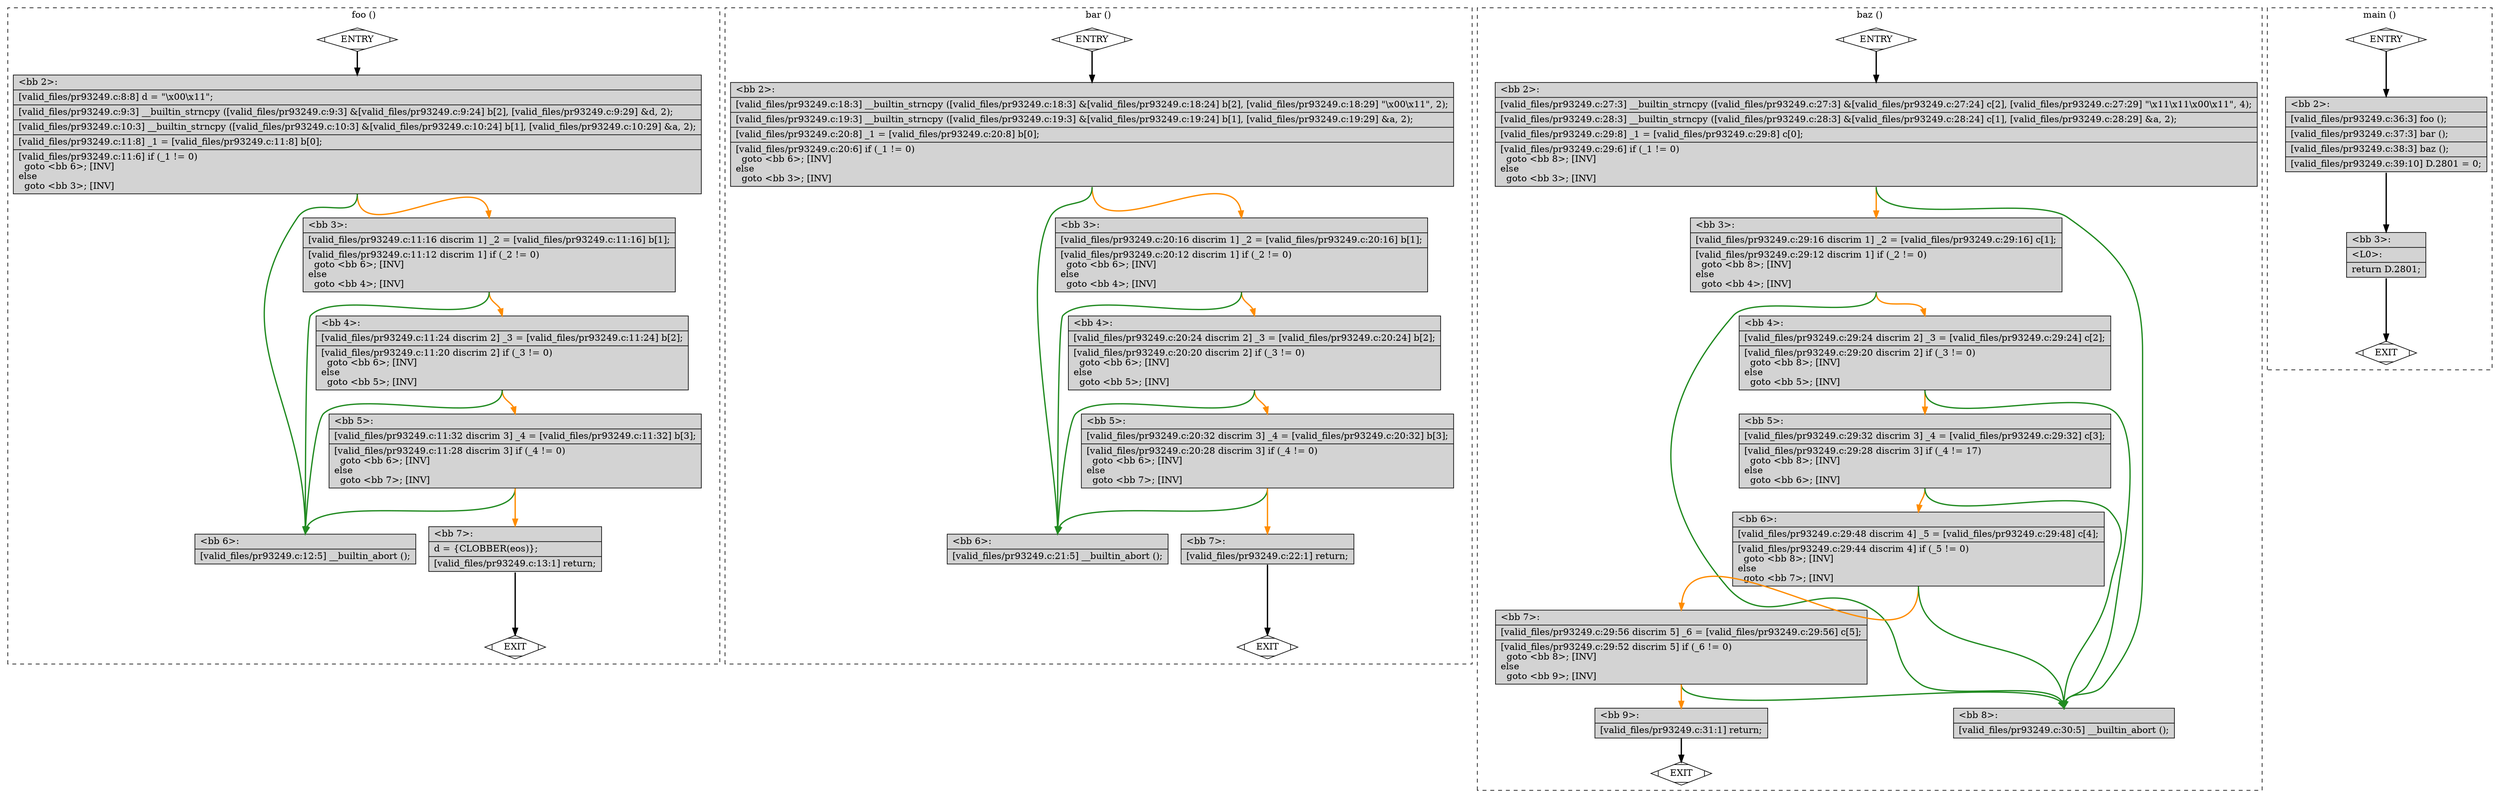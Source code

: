 digraph "a-pr93249.c.015t.cfg" {
overlap=false;
subgraph "cluster_foo" {
	style="dashed";
	color="black";
	label="foo ()";
	fn_0_basic_block_0 [shape=Mdiamond,style=filled,fillcolor=white,label="ENTRY"];

	fn_0_basic_block_1 [shape=Mdiamond,style=filled,fillcolor=white,label="EXIT"];

	fn_0_basic_block_2 [shape=record,style=filled,fillcolor=lightgrey,label="{\<bb\ 2\>:\l\
|[valid_files/pr93249.c:8:8]\ d\ =\ \"\\x00\\x11\";\l\
|[valid_files/pr93249.c:9:3]\ __builtin_strncpy\ ([valid_files/pr93249.c:9:3]\ &[valid_files/pr93249.c:9:24]\ b[2],\ [valid_files/pr93249.c:9:29]\ &d,\ 2);\l\
|[valid_files/pr93249.c:10:3]\ __builtin_strncpy\ ([valid_files/pr93249.c:10:3]\ &[valid_files/pr93249.c:10:24]\ b[1],\ [valid_files/pr93249.c:10:29]\ &a,\ 2);\l\
|[valid_files/pr93249.c:11:8]\ _1\ =\ [valid_files/pr93249.c:11:8]\ b[0];\l\
|[valid_files/pr93249.c:11:6]\ if\ (_1\ !=\ 0)\l\
\ \ goto\ \<bb\ 6\>;\ [INV]\l\
else\l\
\ \ goto\ \<bb\ 3\>;\ [INV]\l\
}"];

	fn_0_basic_block_3 [shape=record,style=filled,fillcolor=lightgrey,label="{\<bb\ 3\>:\l\
|[valid_files/pr93249.c:11:16\ discrim\ 1]\ _2\ =\ [valid_files/pr93249.c:11:16]\ b[1];\l\
|[valid_files/pr93249.c:11:12\ discrim\ 1]\ if\ (_2\ !=\ 0)\l\
\ \ goto\ \<bb\ 6\>;\ [INV]\l\
else\l\
\ \ goto\ \<bb\ 4\>;\ [INV]\l\
}"];

	fn_0_basic_block_4 [shape=record,style=filled,fillcolor=lightgrey,label="{\<bb\ 4\>:\l\
|[valid_files/pr93249.c:11:24\ discrim\ 2]\ _3\ =\ [valid_files/pr93249.c:11:24]\ b[2];\l\
|[valid_files/pr93249.c:11:20\ discrim\ 2]\ if\ (_3\ !=\ 0)\l\
\ \ goto\ \<bb\ 6\>;\ [INV]\l\
else\l\
\ \ goto\ \<bb\ 5\>;\ [INV]\l\
}"];

	fn_0_basic_block_5 [shape=record,style=filled,fillcolor=lightgrey,label="{\<bb\ 5\>:\l\
|[valid_files/pr93249.c:11:32\ discrim\ 3]\ _4\ =\ [valid_files/pr93249.c:11:32]\ b[3];\l\
|[valid_files/pr93249.c:11:28\ discrim\ 3]\ if\ (_4\ !=\ 0)\l\
\ \ goto\ \<bb\ 6\>;\ [INV]\l\
else\l\
\ \ goto\ \<bb\ 7\>;\ [INV]\l\
}"];

	fn_0_basic_block_6 [shape=record,style=filled,fillcolor=lightgrey,label="{\<bb\ 6\>:\l\
|[valid_files/pr93249.c:12:5]\ __builtin_abort\ ();\l\
}"];

	fn_0_basic_block_7 [shape=record,style=filled,fillcolor=lightgrey,label="{\<bb\ 7\>:\l\
|d\ =\ \{CLOBBER(eos)\};\l\
|[valid_files/pr93249.c:13:1]\ return;\l\
}"];

	fn_0_basic_block_0:s -> fn_0_basic_block_2:n [style="solid,bold",color=black,weight=100,constraint=true];
	fn_0_basic_block_2:s -> fn_0_basic_block_6:n [style="solid,bold",color=forestgreen,weight=10,constraint=true];
	fn_0_basic_block_2:s -> fn_0_basic_block_3:n [style="solid,bold",color=darkorange,weight=10,constraint=true];
	fn_0_basic_block_3:s -> fn_0_basic_block_6:n [style="solid,bold",color=forestgreen,weight=10,constraint=true];
	fn_0_basic_block_3:s -> fn_0_basic_block_4:n [style="solid,bold",color=darkorange,weight=10,constraint=true];
	fn_0_basic_block_4:s -> fn_0_basic_block_6:n [style="solid,bold",color=forestgreen,weight=10,constraint=true];
	fn_0_basic_block_4:s -> fn_0_basic_block_5:n [style="solid,bold",color=darkorange,weight=10,constraint=true];
	fn_0_basic_block_5:s -> fn_0_basic_block_6:n [style="solid,bold",color=forestgreen,weight=10,constraint=true];
	fn_0_basic_block_5:s -> fn_0_basic_block_7:n [style="solid,bold",color=darkorange,weight=10,constraint=true];
	fn_0_basic_block_7:s -> fn_0_basic_block_1:n [style="solid,bold",color=black,weight=10,constraint=true];
	fn_0_basic_block_0:s -> fn_0_basic_block_1:n [style="invis",constraint=true];
}
subgraph "cluster_bar" {
	style="dashed";
	color="black";
	label="bar ()";
	fn_1_basic_block_0 [shape=Mdiamond,style=filled,fillcolor=white,label="ENTRY"];

	fn_1_basic_block_1 [shape=Mdiamond,style=filled,fillcolor=white,label="EXIT"];

	fn_1_basic_block_2 [shape=record,style=filled,fillcolor=lightgrey,label="{\<bb\ 2\>:\l\
|[valid_files/pr93249.c:18:3]\ __builtin_strncpy\ ([valid_files/pr93249.c:18:3]\ &[valid_files/pr93249.c:18:24]\ b[2],\ [valid_files/pr93249.c:18:29]\ \"\\x00\\x11\",\ 2);\l\
|[valid_files/pr93249.c:19:3]\ __builtin_strncpy\ ([valid_files/pr93249.c:19:3]\ &[valid_files/pr93249.c:19:24]\ b[1],\ [valid_files/pr93249.c:19:29]\ &a,\ 2);\l\
|[valid_files/pr93249.c:20:8]\ _1\ =\ [valid_files/pr93249.c:20:8]\ b[0];\l\
|[valid_files/pr93249.c:20:6]\ if\ (_1\ !=\ 0)\l\
\ \ goto\ \<bb\ 6\>;\ [INV]\l\
else\l\
\ \ goto\ \<bb\ 3\>;\ [INV]\l\
}"];

	fn_1_basic_block_3 [shape=record,style=filled,fillcolor=lightgrey,label="{\<bb\ 3\>:\l\
|[valid_files/pr93249.c:20:16\ discrim\ 1]\ _2\ =\ [valid_files/pr93249.c:20:16]\ b[1];\l\
|[valid_files/pr93249.c:20:12\ discrim\ 1]\ if\ (_2\ !=\ 0)\l\
\ \ goto\ \<bb\ 6\>;\ [INV]\l\
else\l\
\ \ goto\ \<bb\ 4\>;\ [INV]\l\
}"];

	fn_1_basic_block_4 [shape=record,style=filled,fillcolor=lightgrey,label="{\<bb\ 4\>:\l\
|[valid_files/pr93249.c:20:24\ discrim\ 2]\ _3\ =\ [valid_files/pr93249.c:20:24]\ b[2];\l\
|[valid_files/pr93249.c:20:20\ discrim\ 2]\ if\ (_3\ !=\ 0)\l\
\ \ goto\ \<bb\ 6\>;\ [INV]\l\
else\l\
\ \ goto\ \<bb\ 5\>;\ [INV]\l\
}"];

	fn_1_basic_block_5 [shape=record,style=filled,fillcolor=lightgrey,label="{\<bb\ 5\>:\l\
|[valid_files/pr93249.c:20:32\ discrim\ 3]\ _4\ =\ [valid_files/pr93249.c:20:32]\ b[3];\l\
|[valid_files/pr93249.c:20:28\ discrim\ 3]\ if\ (_4\ !=\ 0)\l\
\ \ goto\ \<bb\ 6\>;\ [INV]\l\
else\l\
\ \ goto\ \<bb\ 7\>;\ [INV]\l\
}"];

	fn_1_basic_block_6 [shape=record,style=filled,fillcolor=lightgrey,label="{\<bb\ 6\>:\l\
|[valid_files/pr93249.c:21:5]\ __builtin_abort\ ();\l\
}"];

	fn_1_basic_block_7 [shape=record,style=filled,fillcolor=lightgrey,label="{\<bb\ 7\>:\l\
|[valid_files/pr93249.c:22:1]\ return;\l\
}"];

	fn_1_basic_block_0:s -> fn_1_basic_block_2:n [style="solid,bold",color=black,weight=100,constraint=true];
	fn_1_basic_block_2:s -> fn_1_basic_block_6:n [style="solid,bold",color=forestgreen,weight=10,constraint=true];
	fn_1_basic_block_2:s -> fn_1_basic_block_3:n [style="solid,bold",color=darkorange,weight=10,constraint=true];
	fn_1_basic_block_3:s -> fn_1_basic_block_6:n [style="solid,bold",color=forestgreen,weight=10,constraint=true];
	fn_1_basic_block_3:s -> fn_1_basic_block_4:n [style="solid,bold",color=darkorange,weight=10,constraint=true];
	fn_1_basic_block_4:s -> fn_1_basic_block_6:n [style="solid,bold",color=forestgreen,weight=10,constraint=true];
	fn_1_basic_block_4:s -> fn_1_basic_block_5:n [style="solid,bold",color=darkorange,weight=10,constraint=true];
	fn_1_basic_block_5:s -> fn_1_basic_block_6:n [style="solid,bold",color=forestgreen,weight=10,constraint=true];
	fn_1_basic_block_5:s -> fn_1_basic_block_7:n [style="solid,bold",color=darkorange,weight=10,constraint=true];
	fn_1_basic_block_7:s -> fn_1_basic_block_1:n [style="solid,bold",color=black,weight=10,constraint=true];
	fn_1_basic_block_0:s -> fn_1_basic_block_1:n [style="invis",constraint=true];
}
subgraph "cluster_baz" {
	style="dashed";
	color="black";
	label="baz ()";
	fn_2_basic_block_0 [shape=Mdiamond,style=filled,fillcolor=white,label="ENTRY"];

	fn_2_basic_block_1 [shape=Mdiamond,style=filled,fillcolor=white,label="EXIT"];

	fn_2_basic_block_2 [shape=record,style=filled,fillcolor=lightgrey,label="{\<bb\ 2\>:\l\
|[valid_files/pr93249.c:27:3]\ __builtin_strncpy\ ([valid_files/pr93249.c:27:3]\ &[valid_files/pr93249.c:27:24]\ c[2],\ [valid_files/pr93249.c:27:29]\ \"\\x11\\x11\\x00\\x11\",\ 4);\l\
|[valid_files/pr93249.c:28:3]\ __builtin_strncpy\ ([valid_files/pr93249.c:28:3]\ &[valid_files/pr93249.c:28:24]\ c[1],\ [valid_files/pr93249.c:28:29]\ &a,\ 2);\l\
|[valid_files/pr93249.c:29:8]\ _1\ =\ [valid_files/pr93249.c:29:8]\ c[0];\l\
|[valid_files/pr93249.c:29:6]\ if\ (_1\ !=\ 0)\l\
\ \ goto\ \<bb\ 8\>;\ [INV]\l\
else\l\
\ \ goto\ \<bb\ 3\>;\ [INV]\l\
}"];

	fn_2_basic_block_3 [shape=record,style=filled,fillcolor=lightgrey,label="{\<bb\ 3\>:\l\
|[valid_files/pr93249.c:29:16\ discrim\ 1]\ _2\ =\ [valid_files/pr93249.c:29:16]\ c[1];\l\
|[valid_files/pr93249.c:29:12\ discrim\ 1]\ if\ (_2\ !=\ 0)\l\
\ \ goto\ \<bb\ 8\>;\ [INV]\l\
else\l\
\ \ goto\ \<bb\ 4\>;\ [INV]\l\
}"];

	fn_2_basic_block_4 [shape=record,style=filled,fillcolor=lightgrey,label="{\<bb\ 4\>:\l\
|[valid_files/pr93249.c:29:24\ discrim\ 2]\ _3\ =\ [valid_files/pr93249.c:29:24]\ c[2];\l\
|[valid_files/pr93249.c:29:20\ discrim\ 2]\ if\ (_3\ !=\ 0)\l\
\ \ goto\ \<bb\ 8\>;\ [INV]\l\
else\l\
\ \ goto\ \<bb\ 5\>;\ [INV]\l\
}"];

	fn_2_basic_block_5 [shape=record,style=filled,fillcolor=lightgrey,label="{\<bb\ 5\>:\l\
|[valid_files/pr93249.c:29:32\ discrim\ 3]\ _4\ =\ [valid_files/pr93249.c:29:32]\ c[3];\l\
|[valid_files/pr93249.c:29:28\ discrim\ 3]\ if\ (_4\ !=\ 17)\l\
\ \ goto\ \<bb\ 8\>;\ [INV]\l\
else\l\
\ \ goto\ \<bb\ 6\>;\ [INV]\l\
}"];

	fn_2_basic_block_6 [shape=record,style=filled,fillcolor=lightgrey,label="{\<bb\ 6\>:\l\
|[valid_files/pr93249.c:29:48\ discrim\ 4]\ _5\ =\ [valid_files/pr93249.c:29:48]\ c[4];\l\
|[valid_files/pr93249.c:29:44\ discrim\ 4]\ if\ (_5\ !=\ 0)\l\
\ \ goto\ \<bb\ 8\>;\ [INV]\l\
else\l\
\ \ goto\ \<bb\ 7\>;\ [INV]\l\
}"];

	fn_2_basic_block_7 [shape=record,style=filled,fillcolor=lightgrey,label="{\<bb\ 7\>:\l\
|[valid_files/pr93249.c:29:56\ discrim\ 5]\ _6\ =\ [valid_files/pr93249.c:29:56]\ c[5];\l\
|[valid_files/pr93249.c:29:52\ discrim\ 5]\ if\ (_6\ !=\ 0)\l\
\ \ goto\ \<bb\ 8\>;\ [INV]\l\
else\l\
\ \ goto\ \<bb\ 9\>;\ [INV]\l\
}"];

	fn_2_basic_block_8 [shape=record,style=filled,fillcolor=lightgrey,label="{\<bb\ 8\>:\l\
|[valid_files/pr93249.c:30:5]\ __builtin_abort\ ();\l\
}"];

	fn_2_basic_block_9 [shape=record,style=filled,fillcolor=lightgrey,label="{\<bb\ 9\>:\l\
|[valid_files/pr93249.c:31:1]\ return;\l\
}"];

	fn_2_basic_block_0:s -> fn_2_basic_block_2:n [style="solid,bold",color=black,weight=100,constraint=true];
	fn_2_basic_block_2:s -> fn_2_basic_block_8:n [style="solid,bold",color=forestgreen,weight=10,constraint=true];
	fn_2_basic_block_2:s -> fn_2_basic_block_3:n [style="solid,bold",color=darkorange,weight=10,constraint=true];
	fn_2_basic_block_3:s -> fn_2_basic_block_8:n [style="solid,bold",color=forestgreen,weight=10,constraint=true];
	fn_2_basic_block_3:s -> fn_2_basic_block_4:n [style="solid,bold",color=darkorange,weight=10,constraint=true];
	fn_2_basic_block_4:s -> fn_2_basic_block_8:n [style="solid,bold",color=forestgreen,weight=10,constraint=true];
	fn_2_basic_block_4:s -> fn_2_basic_block_5:n [style="solid,bold",color=darkorange,weight=10,constraint=true];
	fn_2_basic_block_5:s -> fn_2_basic_block_8:n [style="solid,bold",color=forestgreen,weight=10,constraint=true];
	fn_2_basic_block_5:s -> fn_2_basic_block_6:n [style="solid,bold",color=darkorange,weight=10,constraint=true];
	fn_2_basic_block_6:s -> fn_2_basic_block_8:n [style="solid,bold",color=forestgreen,weight=10,constraint=true];
	fn_2_basic_block_6:s -> fn_2_basic_block_7:n [style="solid,bold",color=darkorange,weight=10,constraint=true];
	fn_2_basic_block_7:s -> fn_2_basic_block_8:n [style="solid,bold",color=forestgreen,weight=10,constraint=true];
	fn_2_basic_block_7:s -> fn_2_basic_block_9:n [style="solid,bold",color=darkorange,weight=10,constraint=true];
	fn_2_basic_block_9:s -> fn_2_basic_block_1:n [style="solid,bold",color=black,weight=10,constraint=true];
	fn_2_basic_block_0:s -> fn_2_basic_block_1:n [style="invis",constraint=true];
}
subgraph "cluster_main" {
	style="dashed";
	color="black";
	label="main ()";
	fn_3_basic_block_0 [shape=Mdiamond,style=filled,fillcolor=white,label="ENTRY"];

	fn_3_basic_block_1 [shape=Mdiamond,style=filled,fillcolor=white,label="EXIT"];

	fn_3_basic_block_2 [shape=record,style=filled,fillcolor=lightgrey,label="{\<bb\ 2\>:\l\
|[valid_files/pr93249.c:36:3]\ foo\ ();\l\
|[valid_files/pr93249.c:37:3]\ bar\ ();\l\
|[valid_files/pr93249.c:38:3]\ baz\ ();\l\
|[valid_files/pr93249.c:39:10]\ D.2801\ =\ 0;\l\
}"];

	fn_3_basic_block_3 [shape=record,style=filled,fillcolor=lightgrey,label="{\<bb\ 3\>:\l\
|\<L0\>:\l\
|return\ D.2801;\l\
}"];

	fn_3_basic_block_0:s -> fn_3_basic_block_2:n [style="solid,bold",color=black,weight=100,constraint=true];
	fn_3_basic_block_2:s -> fn_3_basic_block_3:n [style="solid,bold",color=black,weight=100,constraint=true];
	fn_3_basic_block_3:s -> fn_3_basic_block_1:n [style="solid,bold",color=black,weight=10,constraint=true];
	fn_3_basic_block_0:s -> fn_3_basic_block_1:n [style="invis",constraint=true];
}
}
